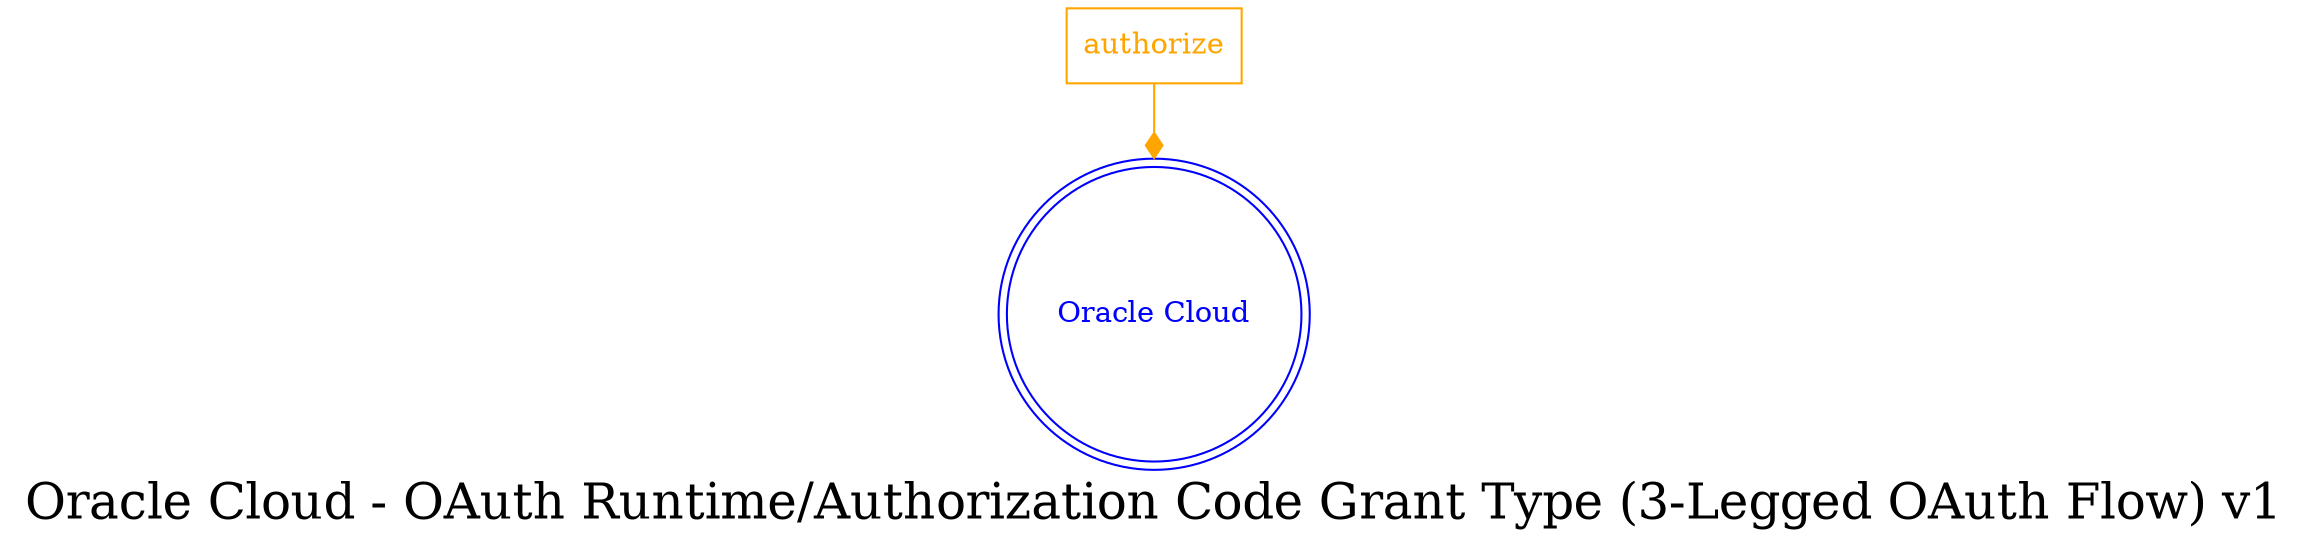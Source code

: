 digraph LexiconGraph {
graph[label="Oracle Cloud - OAuth Runtime/Authorization Code Grant Type (3-Legged OAuth Flow) v1", fontsize=24]
splines=true
"Oracle Cloud" [color=blue, fontcolor=blue, shape=doublecircle]
"authorize" [color=orange, fontcolor=orange, shape=box]
"authorize" -> "Oracle Cloud" [color=orange, fontcolor=orange, arrowhead=diamond, arrowtail=none]
}
